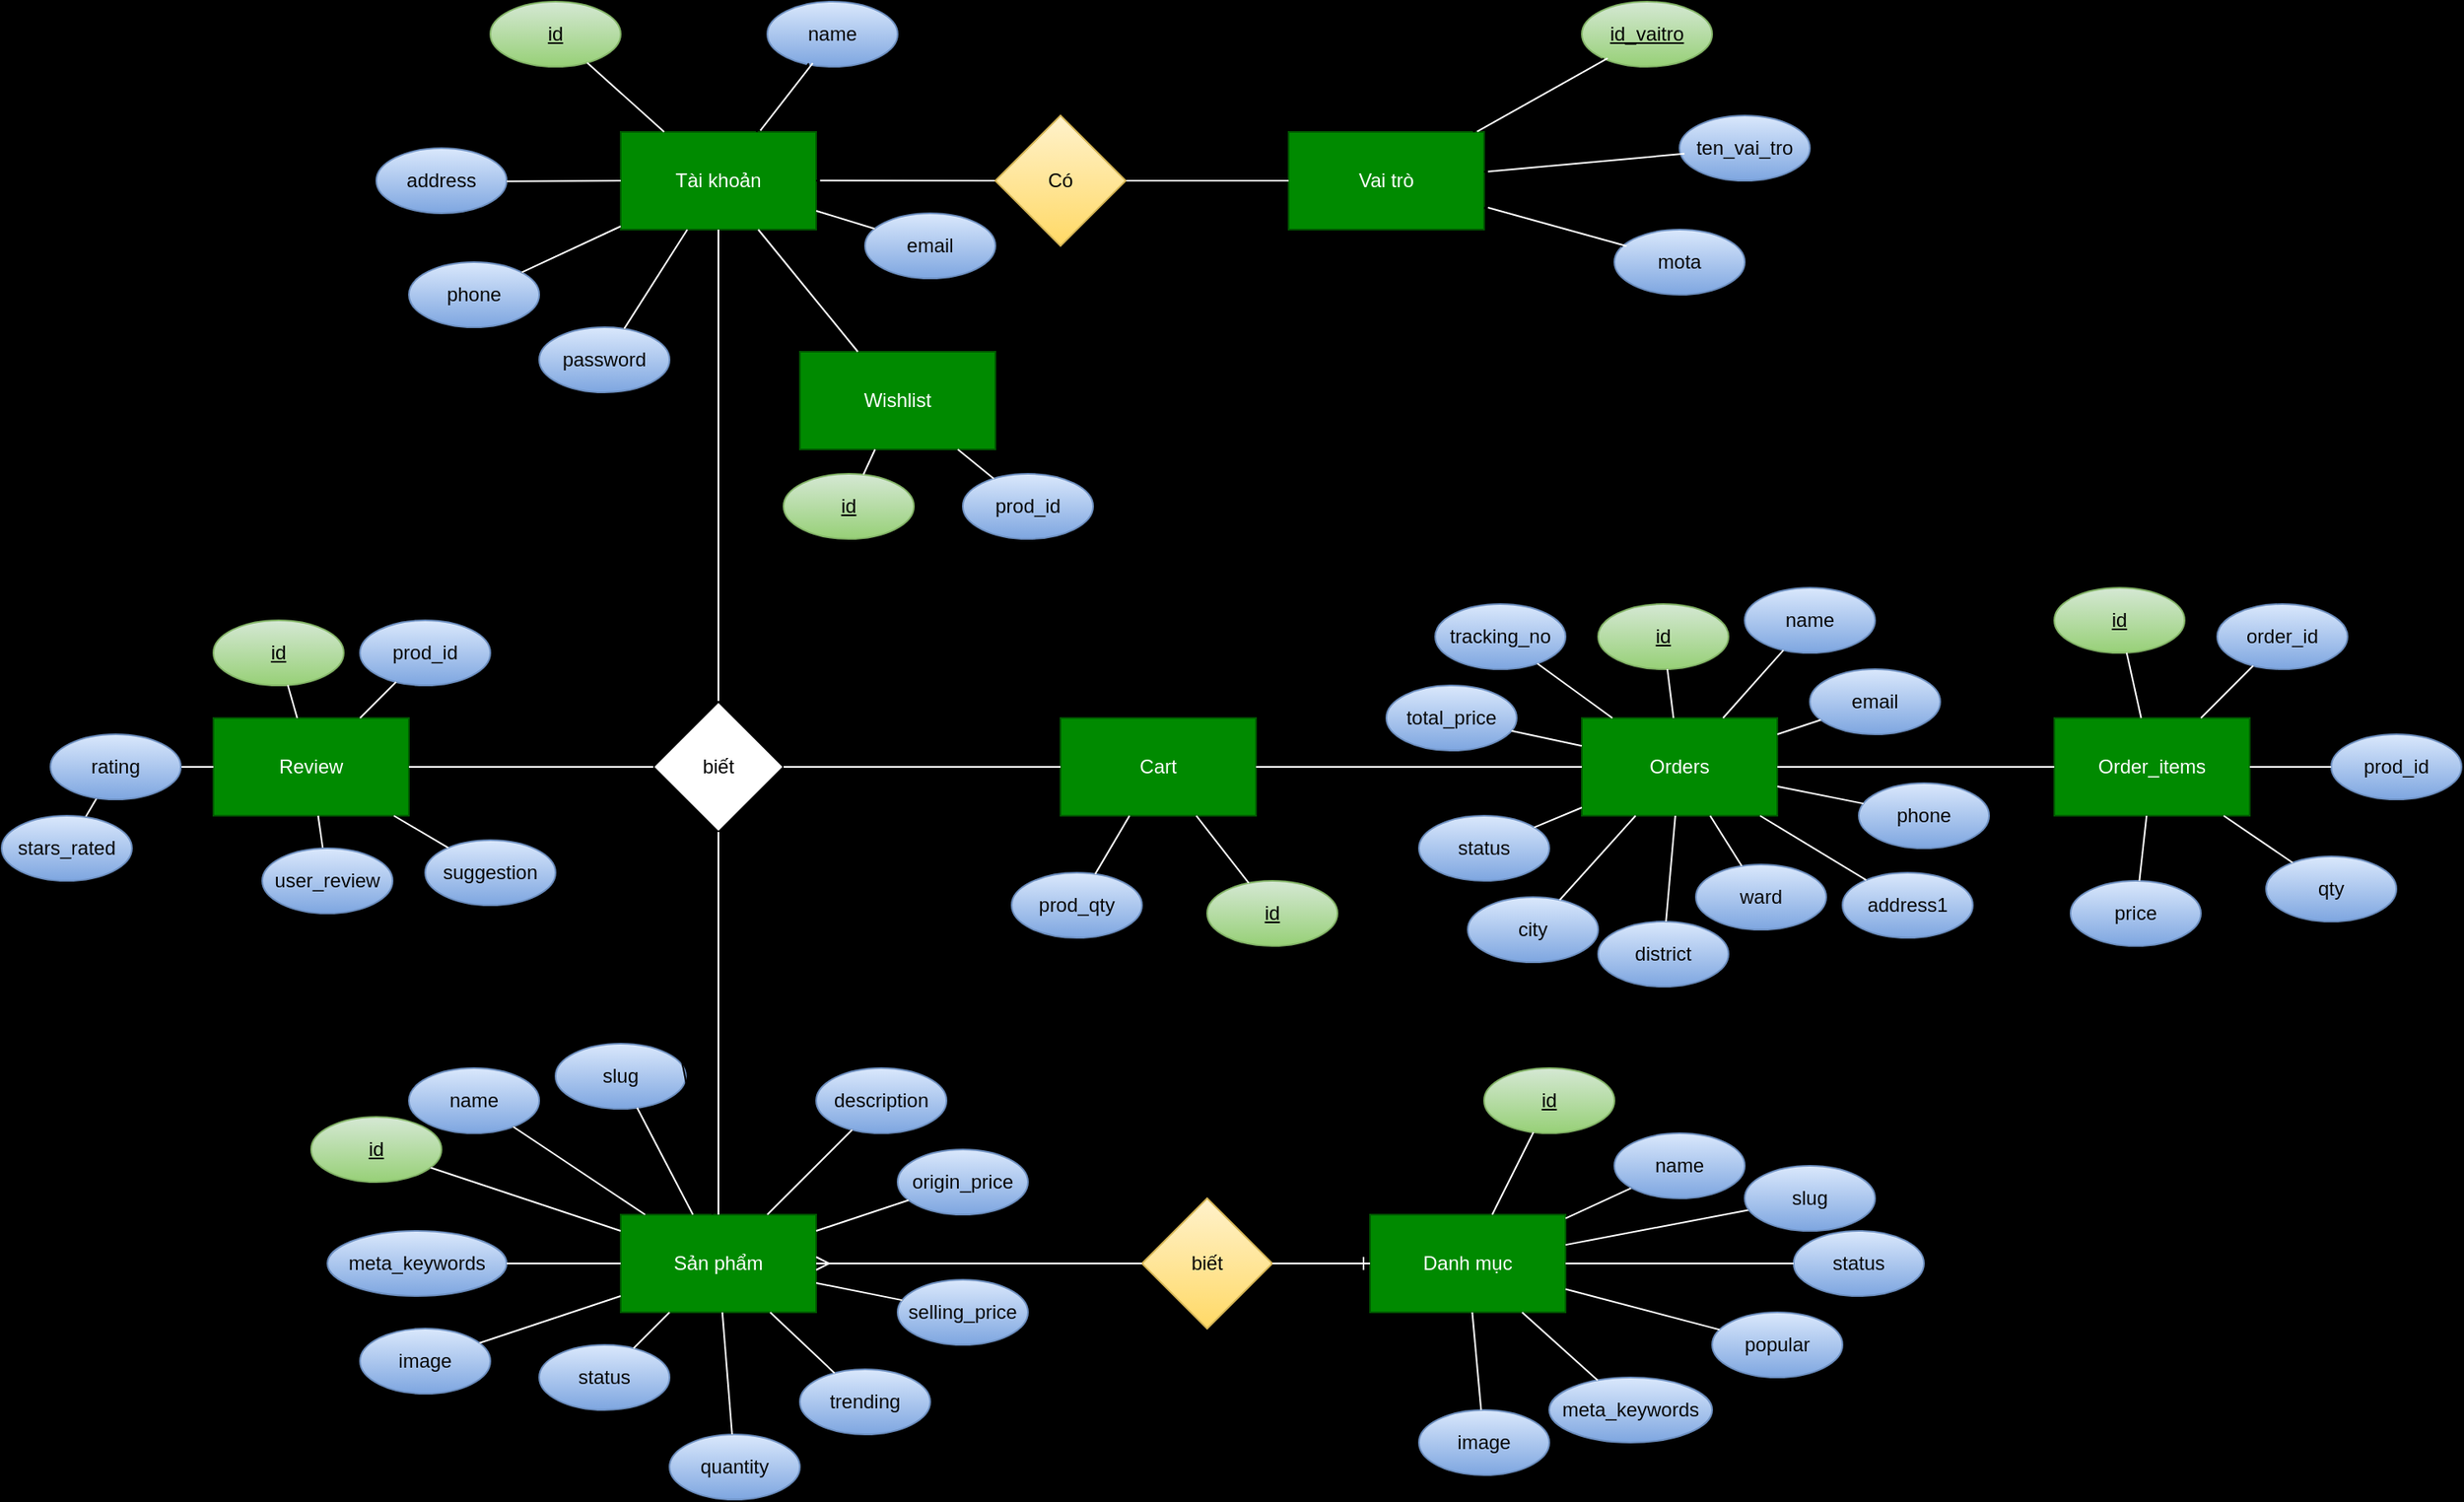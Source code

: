 <mxfile version="22.1.16" type="device">
  <diagram name="Trang-1" id="S46J0F_Z7c0IkTqscYUT">
    <mxGraphModel dx="1566" dy="612" grid="1" gridSize="10" guides="1" tooltips="1" connect="1" arrows="0" fold="1" page="0" pageScale="1" pageWidth="3300" pageHeight="4681" background="#000000" math="0" shadow="0">
      <root>
        <mxCell id="0" />
        <mxCell id="1" parent="0" />
        <mxCell id="2" value="Tài khoản" style="rounded=0;whiteSpace=wrap;html=1;fillColor=#008a00;fontColor=#ffffff;strokeColor=#005700;" parent="1" vertex="1">
          <mxGeometry x="360" y="130" width="120" height="60" as="geometry" />
        </mxCell>
        <mxCell id="10" value="name" style="ellipse;whiteSpace=wrap;html=1;fillColor=#dae8fc;gradientColor=#7ea6e0;strokeColor=#6c8ebf;fontColor=#080808;fontStyle=0" parent="1" vertex="1">
          <mxGeometry x="450" y="50" width="80" height="40" as="geometry" />
        </mxCell>
        <mxCell id="11" value="email" style="ellipse;whiteSpace=wrap;html=1;fillColor=#dae8fc;gradientColor=#7ea6e0;strokeColor=#6c8ebf;fontColor=#080808;" parent="1" vertex="1">
          <mxGeometry x="510" y="180" width="80" height="40" as="geometry" />
        </mxCell>
        <mxCell id="12" value="password" style="ellipse;whiteSpace=wrap;html=1;fillColor=#dae8fc;gradientColor=#7ea6e0;strokeColor=#6c8ebf;fontColor=#080808;" parent="1" vertex="1">
          <mxGeometry x="310" y="250" width="80" height="40" as="geometry" />
        </mxCell>
        <mxCell id="13" value="phone" style="ellipse;whiteSpace=wrap;html=1;fillColor=#dae8fc;gradientColor=#7ea6e0;strokeColor=#6c8ebf;fontColor=#080808;" parent="1" vertex="1">
          <mxGeometry x="230" y="210" width="80" height="40" as="geometry" />
        </mxCell>
        <mxCell id="14" value="address" style="ellipse;whiteSpace=wrap;html=1;fillColor=#dae8fc;gradientColor=#7ea6e0;strokeColor=#6c8ebf;fontColor=#080808;" parent="1" vertex="1">
          <mxGeometry x="210" y="140" width="80" height="40" as="geometry" />
        </mxCell>
        <mxCell id="15" value="id" style="ellipse;whiteSpace=wrap;html=1;fillColor=#d5e8d4;strokeColor=#82b366;gradientColor=#97d077;fontStyle=4;fontColor=#000000;" parent="1" vertex="1">
          <mxGeometry x="280" y="50" width="80" height="40" as="geometry" />
        </mxCell>
        <mxCell id="19" value="" style="endArrow=none;html=1;fontColor=#080808;" parent="1" source="2" target="10" edge="1">
          <mxGeometry width="50" height="50" relative="1" as="geometry">
            <mxPoint x="430" y="120" as="sourcePoint" />
            <mxPoint x="480" y="70" as="targetPoint" />
          </mxGeometry>
        </mxCell>
        <mxCell id="20" value="" style="endArrow=none;html=1;fontColor=#080808;strokeColor=#FFFFFF;" parent="1" source="2" target="15" edge="1">
          <mxGeometry width="50" height="50" relative="1" as="geometry">
            <mxPoint x="439.375" y="140" as="sourcePoint" />
            <mxPoint x="473.825" y="29.76" as="targetPoint" />
          </mxGeometry>
        </mxCell>
        <mxCell id="21" value="" style="endArrow=none;html=1;fontColor=#080808;" parent="1" source="14" target="2" edge="1">
          <mxGeometry width="50" height="50" relative="1" as="geometry">
            <mxPoint x="449.375" y="150" as="sourcePoint" />
            <mxPoint x="483.825" y="39.76" as="targetPoint" />
          </mxGeometry>
        </mxCell>
        <mxCell id="22" value="" style="endArrow=none;html=1;fontColor=#080808;" parent="1" source="13" target="2" edge="1">
          <mxGeometry width="50" height="50" relative="1" as="geometry">
            <mxPoint x="459.375" y="160" as="sourcePoint" />
            <mxPoint x="493.825" y="49.76" as="targetPoint" />
          </mxGeometry>
        </mxCell>
        <mxCell id="23" value="" style="endArrow=none;html=1;fontColor=#080808;" parent="1" source="2" target="12" edge="1">
          <mxGeometry width="50" height="50" relative="1" as="geometry">
            <mxPoint x="469.375" y="170" as="sourcePoint" />
            <mxPoint x="503.825" y="59.76" as="targetPoint" />
          </mxGeometry>
        </mxCell>
        <mxCell id="24" value="" style="endArrow=none;html=1;fontColor=#080808;" parent="1" source="2" target="11" edge="1">
          <mxGeometry width="50" height="50" relative="1" as="geometry">
            <mxPoint x="479.375" y="180" as="sourcePoint" />
            <mxPoint x="513.825" y="69.76" as="targetPoint" />
          </mxGeometry>
        </mxCell>
        <mxCell id="25" value="Vai trò" style="rounded=0;whiteSpace=wrap;html=1;fillColor=#008a00;strokeColor=#005700;fontColor=#ffffff;" parent="1" vertex="1">
          <mxGeometry x="770" y="130" width="120" height="60" as="geometry" />
        </mxCell>
        <mxCell id="26" value="ten_vai_tro" style="ellipse;whiteSpace=wrap;html=1;fillColor=#dae8fc;gradientColor=#7ea6e0;strokeColor=#6c8ebf;fontColor=#080808;fontStyle=0" parent="1" vertex="1">
          <mxGeometry x="1010" y="120" width="80" height="40" as="geometry" />
        </mxCell>
        <mxCell id="27" value="mota" style="ellipse;whiteSpace=wrap;html=1;fillColor=#dae8fc;gradientColor=#7ea6e0;strokeColor=#6c8ebf;fontColor=#080808;" parent="1" vertex="1">
          <mxGeometry x="970" y="190" width="80" height="40" as="geometry" />
        </mxCell>
        <mxCell id="31" value="id_vaitro" style="ellipse;whiteSpace=wrap;html=1;fillColor=#d5e8d4;strokeColor=#82b366;gradientColor=#97d077;fontStyle=4;fontColor=#000000;" parent="1" vertex="1">
          <mxGeometry x="950" y="50" width="80" height="40" as="geometry" />
        </mxCell>
        <mxCell id="32" value="" style="endArrow=none;html=1;fontColor=#080808;" parent="1" source="25" target="26" edge="1">
          <mxGeometry width="50" height="50" relative="1" as="geometry">
            <mxPoint x="930" y="120" as="sourcePoint" />
            <mxPoint x="980" y="70" as="targetPoint" />
          </mxGeometry>
        </mxCell>
        <mxCell id="33" value="" style="endArrow=none;html=1;fontColor=#080808;" parent="1" source="25" target="31" edge="1">
          <mxGeometry width="50" height="50" relative="1" as="geometry">
            <mxPoint x="939.375" y="140" as="sourcePoint" />
            <mxPoint x="973.825" y="29.76" as="targetPoint" />
          </mxGeometry>
        </mxCell>
        <mxCell id="37" value="" style="endArrow=none;html=1;fontColor=#080808;" parent="1" source="25" target="27" edge="1">
          <mxGeometry width="50" height="50" relative="1" as="geometry">
            <mxPoint x="979.375" y="180" as="sourcePoint" />
            <mxPoint x="1013.825" y="69.76" as="targetPoint" />
          </mxGeometry>
        </mxCell>
        <mxCell id="44" value="" style="endArrow=none;html=1;fontColor=#080808;" parent="1" source="2" target="39" edge="1">
          <mxGeometry width="50" height="50" relative="1" as="geometry">
            <mxPoint x="482.5" y="200" as="sourcePoint" />
            <mxPoint x="543.66" y="234.948" as="targetPoint" />
          </mxGeometry>
        </mxCell>
        <mxCell id="46" value="Sản phẩm" style="rounded=0;whiteSpace=wrap;html=1;fillColor=#008a00;fontColor=#ffffff;strokeColor=#005700;" parent="1" vertex="1">
          <mxGeometry x="360" y="795" width="120" height="60" as="geometry" />
        </mxCell>
        <mxCell id="49" value="id" style="ellipse;whiteSpace=wrap;html=1;fillColor=#d5e8d4;strokeColor=#82b366;gradientColor=#97d077;fontStyle=4;fontColor=#000000;" parent="1" vertex="1">
          <mxGeometry x="170" y="735" width="80" height="40" as="geometry" />
        </mxCell>
        <mxCell id="51" value="name" style="ellipse;whiteSpace=wrap;html=1;fillColor=#dae8fc;gradientColor=#7ea6e0;strokeColor=#6c8ebf;fontColor=#080808;" parent="1" vertex="1">
          <mxGeometry x="230" y="705" width="80" height="40" as="geometry" />
        </mxCell>
        <mxCell id="52" value="slug" style="ellipse;whiteSpace=wrap;html=1;fillColor=#dae8fc;gradientColor=#7ea6e0;strokeColor=#6c8ebf;fontColor=#080808;" parent="1" vertex="1">
          <mxGeometry x="320" y="690" width="80" height="40" as="geometry" />
        </mxCell>
        <mxCell id="53" value="quantity" style="ellipse;whiteSpace=wrap;html=1;fillColor=#dae8fc;gradientColor=#7ea6e0;strokeColor=#6c8ebf;fontColor=#080808;" parent="1" vertex="1">
          <mxGeometry x="390" y="930" width="80" height="40" as="geometry" />
        </mxCell>
        <mxCell id="54" value="meta_keywords" style="ellipse;whiteSpace=wrap;html=1;fillColor=#dae8fc;gradientColor=#7ea6e0;strokeColor=#6c8ebf;fontColor=#080808;" parent="1" vertex="1">
          <mxGeometry x="180" y="805" width="110" height="40" as="geometry" />
        </mxCell>
        <mxCell id="To2YUFJmGDngzq2l4GXV-235" style="edgeStyle=orthogonalEdgeStyle;rounded=0;orthogonalLoop=1;jettySize=auto;html=1;exitX=1;exitY=1;exitDx=0;exitDy=0;" edge="1" parent="1" source="55">
          <mxGeometry relative="1" as="geometry">
            <mxPoint x="550" y="715" as="targetPoint" />
          </mxGeometry>
        </mxCell>
        <mxCell id="55" value="description" style="ellipse;whiteSpace=wrap;html=1;fillColor=#dae8fc;gradientColor=#7ea6e0;strokeColor=#6c8ebf;fontColor=#080808;" parent="1" vertex="1">
          <mxGeometry x="480" y="705" width="80" height="40" as="geometry" />
        </mxCell>
        <mxCell id="56" value="origin_price" style="ellipse;whiteSpace=wrap;html=1;fillColor=#dae8fc;gradientColor=#7ea6e0;strokeColor=#6c8ebf;fontColor=#080808;" parent="1" vertex="1">
          <mxGeometry x="530" y="755" width="80" height="40" as="geometry" />
        </mxCell>
        <mxCell id="57" value="selling_price" style="ellipse;whiteSpace=wrap;html=1;fillColor=#dae8fc;gradientColor=#7ea6e0;strokeColor=#6c8ebf;fontColor=#080808;" parent="1" vertex="1">
          <mxGeometry x="530" y="835" width="80" height="40" as="geometry" />
        </mxCell>
        <mxCell id="63" value="status" style="ellipse;whiteSpace=wrap;html=1;fillColor=#dae8fc;gradientColor=#7ea6e0;strokeColor=#6c8ebf;fontColor=#080808;" parent="1" vertex="1">
          <mxGeometry x="310" y="875" width="80" height="40" as="geometry" />
        </mxCell>
        <mxCell id="64" value="trending" style="ellipse;whiteSpace=wrap;html=1;fillColor=#dae8fc;gradientColor=#7ea6e0;strokeColor=#6c8ebf;fontColor=#080808;" parent="1" vertex="1">
          <mxGeometry x="470" y="890" width="80" height="40" as="geometry" />
        </mxCell>
        <mxCell id="68" value="image" style="ellipse;whiteSpace=wrap;html=1;fillColor=#dae8fc;gradientColor=#7ea6e0;strokeColor=#6c8ebf;fontColor=#080808;" parent="1" vertex="1">
          <mxGeometry x="200" y="865" width="80" height="40" as="geometry" />
        </mxCell>
        <mxCell id="69" value="" style="endArrow=none;html=1;" parent="1" source="46" target="49" edge="1">
          <mxGeometry width="50" height="50" relative="1" as="geometry">
            <mxPoint x="400" y="855" as="sourcePoint" />
            <mxPoint x="450" y="805" as="targetPoint" />
          </mxGeometry>
        </mxCell>
        <mxCell id="70" value="" style="endArrow=none;html=1;strokeColor=#FFFFFF;" parent="1" source="46" target="52" edge="1">
          <mxGeometry width="50" height="50" relative="1" as="geometry">
            <mxPoint x="410" y="865" as="sourcePoint" />
            <mxPoint x="460" y="815" as="targetPoint" />
          </mxGeometry>
        </mxCell>
        <mxCell id="71" value="" style="endArrow=none;html=1;" parent="1" source="46" target="51" edge="1">
          <mxGeometry width="50" height="50" relative="1" as="geometry">
            <mxPoint x="420" y="875" as="sourcePoint" />
            <mxPoint x="470" y="825" as="targetPoint" />
          </mxGeometry>
        </mxCell>
        <mxCell id="72" value="" style="endArrow=none;html=1;" parent="1" source="46" target="55" edge="1">
          <mxGeometry width="50" height="50" relative="1" as="geometry">
            <mxPoint x="430" y="885" as="sourcePoint" />
            <mxPoint x="480" y="835" as="targetPoint" />
          </mxGeometry>
        </mxCell>
        <mxCell id="74" value="" style="endArrow=none;html=1;" parent="1" source="46" target="57" edge="1">
          <mxGeometry width="50" height="50" relative="1" as="geometry">
            <mxPoint x="450" y="905" as="sourcePoint" />
            <mxPoint x="500" y="855" as="targetPoint" />
          </mxGeometry>
        </mxCell>
        <mxCell id="78" value="" style="endArrow=none;html=1;strokeColor=#FFFFFF;" parent="1" source="68" target="46" edge="1">
          <mxGeometry width="50" height="50" relative="1" as="geometry">
            <mxPoint x="490" y="945" as="sourcePoint" />
            <mxPoint x="540" y="895" as="targetPoint" />
          </mxGeometry>
        </mxCell>
        <mxCell id="79" value="" style="endArrow=none;html=1;" parent="1" source="54" target="46" edge="1">
          <mxGeometry width="50" height="50" relative="1" as="geometry">
            <mxPoint x="210" y="855" as="sourcePoint" />
            <mxPoint x="550" y="905" as="targetPoint" />
          </mxGeometry>
        </mxCell>
        <mxCell id="85" value="Danh mục" style="rounded=0;whiteSpace=wrap;html=1;fillColor=#008a00;fontColor=#ffffff;strokeColor=#005700;" parent="1" vertex="1">
          <mxGeometry x="820" y="795" width="120" height="60" as="geometry" />
        </mxCell>
        <mxCell id="87" value="id" style="ellipse;whiteSpace=wrap;html=1;fillColor=#d5e8d4;strokeColor=#82b366;gradientColor=#97d077;fontStyle=4;fontColor=#000000;" parent="1" vertex="1">
          <mxGeometry x="890" y="705" width="80" height="40" as="geometry" />
        </mxCell>
        <mxCell id="88" value="" style="endArrow=none;html=1;fontColor=#080808;strokeColor=#FFFFFF;" parent="1" source="85" target="92" edge="1">
          <mxGeometry width="50" height="50" relative="1" as="geometry">
            <mxPoint x="980" y="785" as="sourcePoint" />
            <mxPoint x="1060.645" y="808.578" as="targetPoint" />
          </mxGeometry>
        </mxCell>
        <mxCell id="89" value="" style="endArrow=none;html=1;fontColor=#080808;strokeColor=#FFFFFF;" parent="1" source="85" target="87" edge="1">
          <mxGeometry width="50" height="50" relative="1" as="geometry">
            <mxPoint x="989.375" y="805" as="sourcePoint" />
            <mxPoint x="1023.825" y="694.76" as="targetPoint" />
          </mxGeometry>
        </mxCell>
        <mxCell id="90" value="" style="endArrow=none;html=1;fontColor=#080808;strokeColor=#FFFFFF;" parent="1" source="85" target="91" edge="1">
          <mxGeometry width="50" height="50" relative="1" as="geometry">
            <mxPoint x="1029.375" y="845" as="sourcePoint" />
            <mxPoint x="1025.034" y="865.287" as="targetPoint" />
          </mxGeometry>
        </mxCell>
        <mxCell id="91" value="slug" style="ellipse;whiteSpace=wrap;html=1;fillColor=#dae8fc;gradientColor=#7ea6e0;strokeColor=#6c8ebf;fontColor=#080808;" parent="1" vertex="1">
          <mxGeometry x="1050" y="765" width="80" height="40" as="geometry" />
        </mxCell>
        <mxCell id="92" value="name" style="ellipse;whiteSpace=wrap;html=1;fillColor=#dae8fc;gradientColor=#7ea6e0;strokeColor=#6c8ebf;fontColor=#080808;" parent="1" vertex="1">
          <mxGeometry x="970" y="745" width="80" height="40" as="geometry" />
        </mxCell>
        <mxCell id="93" value="status" style="ellipse;whiteSpace=wrap;html=1;fillColor=#dae8fc;gradientColor=#7ea6e0;strokeColor=#6c8ebf;fontColor=#080808;" parent="1" vertex="1">
          <mxGeometry x="1080" y="805" width="80" height="40" as="geometry" />
        </mxCell>
        <mxCell id="94" value="popular" style="ellipse;whiteSpace=wrap;html=1;fillColor=#dae8fc;gradientColor=#7ea6e0;strokeColor=#6c8ebf;fontColor=#080808;" parent="1" vertex="1">
          <mxGeometry x="1030" y="855" width="80" height="40" as="geometry" />
        </mxCell>
        <mxCell id="95" value="image" style="ellipse;whiteSpace=wrap;html=1;fillColor=#dae8fc;gradientColor=#7ea6e0;strokeColor=#6c8ebf;fontColor=#080808;" parent="1" vertex="1">
          <mxGeometry x="850" y="915" width="80" height="40" as="geometry" />
        </mxCell>
        <mxCell id="96" value="meta_keywords" style="ellipse;whiteSpace=wrap;html=1;fillColor=#dae8fc;gradientColor=#7ea6e0;strokeColor=#6c8ebf;fontColor=#080808;" parent="1" vertex="1">
          <mxGeometry x="930" y="895" width="100" height="40" as="geometry" />
        </mxCell>
        <mxCell id="101" value="" style="endArrow=none;html=1;fontColor=#080808;strokeColor=#FFFFFF;" parent="1" source="85" target="93" edge="1">
          <mxGeometry width="50" height="50" relative="1" as="geometry">
            <mxPoint x="920" y="755" as="sourcePoint" />
            <mxPoint x="936.02" y="664.901" as="targetPoint" />
          </mxGeometry>
        </mxCell>
        <mxCell id="102" value="" style="endArrow=none;html=1;fontColor=#080808;strokeColor=#FFFFFF;" parent="1" source="85" target="94" edge="1">
          <mxGeometry width="50" height="50" relative="1" as="geometry">
            <mxPoint x="916" y="825" as="sourcePoint" />
            <mxPoint x="946.02" y="674.901" as="targetPoint" />
          </mxGeometry>
        </mxCell>
        <mxCell id="103" value="" style="endArrow=none;html=1;fontColor=#080808;strokeColor=#FFFFFF;" parent="1" source="85" target="95" edge="1">
          <mxGeometry width="50" height="50" relative="1" as="geometry">
            <mxPoint x="970" y="745" as="sourcePoint" />
            <mxPoint x="956.02" y="684.901" as="targetPoint" />
          </mxGeometry>
        </mxCell>
        <mxCell id="104" value="" style="endArrow=none;html=1;fontColor=#080808;strokeColor=#FFFFFF;" parent="1" source="85" target="96" edge="1">
          <mxGeometry width="50" height="50" relative="1" as="geometry">
            <mxPoint x="936" y="845" as="sourcePoint" />
            <mxPoint x="966.02" y="694.901" as="targetPoint" />
          </mxGeometry>
        </mxCell>
        <mxCell id="106" value="&lt;font color=&quot;#050505&quot;&gt;biết&lt;/font&gt;" style="rhombus;whiteSpace=wrap;html=1;fillColor=#fff2cc;gradientColor=#ffd966;strokeColor=#d6b656;" parent="1" vertex="1">
          <mxGeometry x="680" y="785" width="80" height="80" as="geometry" />
        </mxCell>
        <mxCell id="107" value="" style="endArrow=ERone;html=1;entryX=0;entryY=0.5;entryDx=0;entryDy=0;endFill=0;strokeColor=#FFFFFF;" parent="1" source="106" target="85" edge="1">
          <mxGeometry width="50" height="50" relative="1" as="geometry">
            <mxPoint x="600" y="1115" as="sourcePoint" />
            <mxPoint x="650" y="1065" as="targetPoint" />
          </mxGeometry>
        </mxCell>
        <mxCell id="108" value="" style="endArrow=none;html=1;entryX=0;entryY=0.5;entryDx=0;entryDy=0;startArrow=ERmany;startFill=0;" parent="1" source="46" target="106" edge="1">
          <mxGeometry width="50" height="50" relative="1" as="geometry">
            <mxPoint x="850" y="835.0" as="sourcePoint" />
            <mxPoint x="1020" y="835.0" as="targetPoint" />
          </mxGeometry>
        </mxCell>
        <mxCell id="109" value="" style="endArrow=none;html=1;fontColor=#080808;" parent="1" edge="1">
          <mxGeometry width="50" height="50" relative="1" as="geometry">
            <mxPoint x="443.333" y="129.31" as="sourcePoint" />
            <mxPoint x="475.502" y="87.95" as="targetPoint" />
          </mxGeometry>
        </mxCell>
        <mxCell id="114" value="" style="endArrow=none;html=1;fontColor=#080808;strokeColor=#FFFFFF;" parent="1" edge="1">
          <mxGeometry width="50" height="50" relative="1" as="geometry">
            <mxPoint x="445.713" y="129.14" as="sourcePoint" />
            <mxPoint x="477.882" y="87.78" as="targetPoint" />
          </mxGeometry>
        </mxCell>
        <mxCell id="115" value="" style="endArrow=none;html=1;fontColor=#080808;strokeColor=#FFFFFF;" parent="1" edge="1" target="11" source="2">
          <mxGeometry width="50" height="50" relative="1" as="geometry">
            <mxPoint x="474.88" y="189.14" as="sourcePoint" />
            <mxPoint x="536.04" y="224.088" as="targetPoint" />
          </mxGeometry>
        </mxCell>
        <mxCell id="116" value="" style="endArrow=none;html=1;fontColor=#080808;strokeColor=#FFFFFF;" parent="1" edge="1" target="12" source="2">
          <mxGeometry width="50" height="50" relative="1" as="geometry">
            <mxPoint x="433.918" y="189.14" as="sourcePoint" />
            <mxPoint x="464.826" y="269.5" as="targetPoint" />
          </mxGeometry>
        </mxCell>
        <mxCell id="117" value="" style="endArrow=none;html=1;fontColor=#080808;strokeColor=#FFFFFF;" parent="1" edge="1" target="2" source="13">
          <mxGeometry width="50" height="50" relative="1" as="geometry">
            <mxPoint x="362.762" y="269.825" as="sourcePoint" />
            <mxPoint x="406.226" y="189.14" as="targetPoint" />
          </mxGeometry>
        </mxCell>
        <mxCell id="118" value="" style="endArrow=none;html=1;fontColor=#080808;strokeColor=#FFFFFF;" parent="1" edge="1" target="2" source="14">
          <mxGeometry width="50" height="50" relative="1" as="geometry">
            <mxPoint x="308.72" y="224.088" as="sourcePoint" />
            <mxPoint x="369.88" y="189.14" as="targetPoint" />
          </mxGeometry>
        </mxCell>
        <mxCell id="119" value="" style="endArrow=none;html=1;fontColor=#080808;strokeColor=#FFFFFF;" parent="1" edge="1" source="39">
          <mxGeometry width="50" height="50" relative="1" as="geometry">
            <mxPoint x="482.38" y="159.83" as="sourcePoint" />
            <mxPoint x="652.38" y="159.83" as="targetPoint" />
          </mxGeometry>
        </mxCell>
        <mxCell id="120" value="" style="endArrow=none;html=1;fontColor=#080808;strokeColor=#FFFFFF;" parent="1" edge="1" target="25" source="39">
          <mxGeometry width="50" height="50" relative="1" as="geometry">
            <mxPoint x="732.38" y="159.83" as="sourcePoint" />
            <mxPoint x="852.38" y="159.83" as="targetPoint" />
          </mxGeometry>
        </mxCell>
        <mxCell id="121" value="" style="endArrow=none;html=1;fontColor=#080808;strokeColor=#FFFFFF;" parent="1" edge="1">
          <mxGeometry width="50" height="50" relative="1" as="geometry">
            <mxPoint x="885.713" y="129.83" as="sourcePoint" />
            <mxPoint x="965.805" y="84.778" as="targetPoint" />
          </mxGeometry>
        </mxCell>
        <mxCell id="122" value="" style="endArrow=none;html=1;fontColor=#080808;strokeColor=#FFFFFF;" parent="1" edge="1">
          <mxGeometry width="50" height="50" relative="1" as="geometry">
            <mxPoint x="892.38" y="154.375" as="sourcePoint" />
            <mxPoint x="1013.025" y="143.408" as="targetPoint" />
          </mxGeometry>
        </mxCell>
        <mxCell id="123" value="" style="endArrow=none;html=1;fontColor=#080808;strokeColor=#FFFFFF;" parent="1" edge="1">
          <mxGeometry width="50" height="50" relative="1" as="geometry">
            <mxPoint x="892.38" y="176.497" as="sourcePoint" />
            <mxPoint x="977.414" y="200.117" as="targetPoint" />
          </mxGeometry>
        </mxCell>
        <mxCell id="124" value="" style="endArrow=none;html=1;strokeColor=#FFFFFF;" parent="1" edge="1" target="49" source="46">
          <mxGeometry width="50" height="50" relative="1" as="geometry">
            <mxPoint x="365.107" y="794.83" as="sourcePoint" />
            <mxPoint x="239.999" y="729.297" as="targetPoint" />
          </mxGeometry>
        </mxCell>
        <mxCell id="125" value="" style="endArrow=none;html=1;strokeColor=#FFFFFF;" parent="1" edge="1" target="51" source="46">
          <mxGeometry width="50" height="50" relative="1" as="geometry">
            <mxPoint x="392.38" y="794.83" as="sourcePoint" />
            <mxPoint x="310.269" y="712.719" as="targetPoint" />
          </mxGeometry>
        </mxCell>
        <mxCell id="126" value="" style="endArrow=none;html=1;strokeColor=#000000;" parent="1" edge="1">
          <mxGeometry width="50" height="50" relative="1" as="geometry">
            <mxPoint x="416.38" y="794.83" as="sourcePoint" />
            <mxPoint x="396.36" y="694.731" as="targetPoint" />
          </mxGeometry>
        </mxCell>
        <mxCell id="127" value="" style="endArrow=none;html=1;strokeColor=#FFFFFF;" parent="1" edge="1" target="55" source="46">
          <mxGeometry width="50" height="50" relative="1" as="geometry">
            <mxPoint x="439.523" y="794.83" as="sourcePoint" />
            <mxPoint x="491.391" y="704.06" as="targetPoint" />
          </mxGeometry>
        </mxCell>
        <mxCell id="128" value="" style="endArrow=none;html=1;strokeColor=#FFFFFF;" parent="1" edge="1" target="56" source="46">
          <mxGeometry width="50" height="50" relative="1" as="geometry">
            <mxPoint x="466.226" y="794.83" as="sourcePoint" />
            <mxPoint x="588.779" y="710.978" as="targetPoint" />
          </mxGeometry>
        </mxCell>
        <mxCell id="129" value="" style="endArrow=none;html=1;startArrow=ERmany;startFill=0;strokeColor=#FFFFFF;" parent="1" edge="1" target="106" source="46">
          <mxGeometry width="50" height="50" relative="1" as="geometry">
            <mxPoint x="542.38" y="824.83" as="sourcePoint" />
            <mxPoint x="752.38" y="824.83" as="targetPoint" />
          </mxGeometry>
        </mxCell>
        <mxCell id="130" value="" style="endArrow=none;html=1;strokeColor=#FFFFFF;" parent="1" edge="1" target="57" source="46">
          <mxGeometry width="50" height="50" relative="1" as="geometry">
            <mxPoint x="482.38" y="850.544" as="sourcePoint" />
            <mxPoint x="602.01" y="901.814" as="targetPoint" />
          </mxGeometry>
        </mxCell>
        <mxCell id="131" value="" style="endArrow=none;html=1;strokeColor=#FFFFFF;" parent="1" edge="1" target="64" source="46">
          <mxGeometry width="50" height="50" relative="1" as="geometry">
            <mxPoint x="454.523" y="854.83" as="sourcePoint" />
            <mxPoint x="553.491" y="947.2" as="targetPoint" />
          </mxGeometry>
        </mxCell>
        <mxCell id="132" value="" style="endArrow=none;html=1;strokeColor=#FFFFFF;" parent="1" edge="1" target="53" source="46">
          <mxGeometry width="50" height="50" relative="1" as="geometry">
            <mxPoint x="435.237" y="854.83" as="sourcePoint" />
            <mxPoint x="473.999" y="945.274" as="targetPoint" />
          </mxGeometry>
        </mxCell>
        <mxCell id="133" value="" style="endArrow=none;html=1;strokeColor=#FFFFFF;" parent="1" edge="1" target="46" source="63">
          <mxGeometry width="50" height="50" relative="1" as="geometry">
            <mxPoint x="387.545" y="954.997" as="sourcePoint" />
            <mxPoint x="414.38" y="854.83" as="targetPoint" />
          </mxGeometry>
        </mxCell>
        <mxCell id="134" value="" style="endArrow=none;html=1;strokeColor=#FFFFFF;" parent="1" edge="1" target="46" source="54">
          <mxGeometry width="50" height="50" relative="1" as="geometry">
            <mxPoint x="245.881" y="890.547" as="sourcePoint" />
            <mxPoint x="362.38" y="847.156" as="targetPoint" />
          </mxGeometry>
        </mxCell>
        <mxCell id="135" value="Cart" style="rounded=0;whiteSpace=wrap;html=1;fillColor=#008a00;fontColor=#ffffff;strokeColor=#005700;" parent="1" vertex="1">
          <mxGeometry x="630" y="490" width="120" height="60" as="geometry" />
        </mxCell>
        <mxCell id="138" value="id" style="ellipse;whiteSpace=wrap;html=1;fillColor=#d5e8d4;strokeColor=#82b366;gradientColor=#97d077;fontStyle=4;fontColor=#000000;" parent="1" vertex="1">
          <mxGeometry x="720" y="590" width="80" height="40" as="geometry" />
        </mxCell>
        <mxCell id="141" value="prod_qty" style="ellipse;whiteSpace=wrap;html=1;fillColor=#dae8fc;gradientColor=#7ea6e0;strokeColor=#6c8ebf;fontColor=#080808;fontStyle=0" parent="1" vertex="1">
          <mxGeometry x="600" y="585" width="80" height="40" as="geometry" />
        </mxCell>
        <mxCell id="142" value="" style="endArrow=none;html=1;fontColor=#080808;strokeColor=#FFFFFF;" parent="1" source="135" target="138" edge="1">
          <mxGeometry width="50" height="50" relative="1" as="geometry">
            <mxPoint x="500.003" y="499.83" as="sourcePoint" />
            <mxPoint x="580.095" y="454.778" as="targetPoint" />
          </mxGeometry>
        </mxCell>
        <mxCell id="145" value="" style="endArrow=none;html=1;fontColor=#080808;strokeColor=#FFFFFF;" parent="1" source="135" target="141" edge="1">
          <mxGeometry width="50" height="50" relative="1" as="geometry">
            <mxPoint x="686.962" y="520" as="sourcePoint" />
            <mxPoint x="629.197" y="467.546" as="targetPoint" />
          </mxGeometry>
        </mxCell>
        <mxCell id="146" value="Orders" style="rounded=0;whiteSpace=wrap;html=1;fillColor=#008a00;fontColor=#ffffff;strokeColor=#005700;" parent="1" vertex="1">
          <mxGeometry x="950" y="490" width="120" height="60" as="geometry" />
        </mxCell>
        <mxCell id="147" value="id" style="ellipse;whiteSpace=wrap;html=1;fillColor=#d5e8d4;strokeColor=#82b366;gradientColor=#97d077;fontStyle=4;fontColor=#000000;" parent="1" vertex="1">
          <mxGeometry x="960" y="420" width="80" height="40" as="geometry" />
        </mxCell>
        <mxCell id="149" value="name" style="ellipse;whiteSpace=wrap;html=1;fillColor=#dae8fc;gradientColor=#7ea6e0;strokeColor=#6c8ebf;fontColor=#080808;fontStyle=0" parent="1" vertex="1">
          <mxGeometry x="1050" y="410" width="80" height="40" as="geometry" />
        </mxCell>
        <mxCell id="150" value="email" style="ellipse;whiteSpace=wrap;html=1;fillColor=#dae8fc;gradientColor=#7ea6e0;strokeColor=#6c8ebf;fontColor=#080808;fontStyle=0" parent="1" vertex="1">
          <mxGeometry x="1090" y="460" width="80" height="40" as="geometry" />
        </mxCell>
        <mxCell id="151" value="" style="endArrow=none;html=1;fontColor=#080808;strokeColor=#FFFFFF;" parent="1" source="146" target="147" edge="1">
          <mxGeometry width="50" height="50" relative="1" as="geometry">
            <mxPoint x="820.003" y="499.83" as="sourcePoint" />
            <mxPoint x="900.095" y="454.778" as="targetPoint" />
          </mxGeometry>
        </mxCell>
        <mxCell id="153" value="" style="endArrow=none;html=1;fontColor=#080808;strokeColor=#FFFFFF;" parent="1" source="146" target="149" edge="1">
          <mxGeometry width="50" height="50" relative="1" as="geometry">
            <mxPoint x="996.962" y="510" as="sourcePoint" />
            <mxPoint x="939.197" y="457.546" as="targetPoint" />
          </mxGeometry>
        </mxCell>
        <mxCell id="154" value="" style="endArrow=none;html=1;fontColor=#080808;strokeColor=#FFFFFF;" parent="1" source="146" target="150" edge="1">
          <mxGeometry width="50" height="50" relative="1" as="geometry">
            <mxPoint x="1006.962" y="520" as="sourcePoint" />
            <mxPoint x="949.197" y="467.546" as="targetPoint" />
          </mxGeometry>
        </mxCell>
        <mxCell id="155" value="phone" style="ellipse;whiteSpace=wrap;html=1;fillColor=#dae8fc;gradientColor=#7ea6e0;strokeColor=#6c8ebf;fontColor=#080808;fontStyle=0" parent="1" vertex="1">
          <mxGeometry x="1120" y="530" width="80" height="40" as="geometry" />
        </mxCell>
        <mxCell id="156" value="district" style="ellipse;whiteSpace=wrap;html=1;fillColor=#dae8fc;gradientColor=#7ea6e0;strokeColor=#6c8ebf;fontColor=#080808;fontStyle=0" parent="1" vertex="1">
          <mxGeometry x="960" y="615" width="80" height="40" as="geometry" />
        </mxCell>
        <mxCell id="157" value="address1" style="ellipse;whiteSpace=wrap;html=1;fillColor=#dae8fc;gradientColor=#7ea6e0;strokeColor=#6c8ebf;fontColor=#080808;fontStyle=0" parent="1" vertex="1">
          <mxGeometry x="1110" y="585" width="80" height="40" as="geometry" />
        </mxCell>
        <mxCell id="158" value="ward" style="ellipse;whiteSpace=wrap;html=1;fillColor=#dae8fc;gradientColor=#7ea6e0;strokeColor=#6c8ebf;fontColor=#080808;fontStyle=0" parent="1" vertex="1">
          <mxGeometry x="1020" y="580" width="80" height="40" as="geometry" />
        </mxCell>
        <mxCell id="159" value="total_price" style="ellipse;whiteSpace=wrap;html=1;fillColor=#dae8fc;gradientColor=#7ea6e0;strokeColor=#6c8ebf;fontColor=#080808;fontStyle=0" parent="1" vertex="1">
          <mxGeometry x="830" y="470" width="80" height="40" as="geometry" />
        </mxCell>
        <mxCell id="160" value="status" style="ellipse;whiteSpace=wrap;html=1;fillColor=#dae8fc;gradientColor=#7ea6e0;strokeColor=#6c8ebf;fontColor=#080808;fontStyle=0" parent="1" vertex="1">
          <mxGeometry x="850" y="550" width="80" height="40" as="geometry" />
        </mxCell>
        <mxCell id="161" value="city" style="ellipse;whiteSpace=wrap;html=1;fillColor=#dae8fc;gradientColor=#7ea6e0;strokeColor=#6c8ebf;fontColor=#080808;fontStyle=0" parent="1" vertex="1">
          <mxGeometry x="880" y="600" width="80" height="40" as="geometry" />
        </mxCell>
        <mxCell id="162" value="tracking_no" style="ellipse;whiteSpace=wrap;html=1;fillColor=#dae8fc;gradientColor=#7ea6e0;strokeColor=#6c8ebf;fontColor=#080808;fontStyle=0" parent="1" vertex="1">
          <mxGeometry x="860" y="420" width="80" height="40" as="geometry" />
        </mxCell>
        <mxCell id="163" value="" style="endArrow=none;html=1;fontColor=#080808;strokeColor=#FFFFFF;" parent="1" source="160" target="146" edge="1">
          <mxGeometry width="50" height="50" relative="1" as="geometry">
            <mxPoint x="1000" y="500" as="sourcePoint" />
            <mxPoint x="952.649" y="428.974" as="targetPoint" />
          </mxGeometry>
        </mxCell>
        <mxCell id="164" value="" style="endArrow=none;html=1;fontColor=#080808;strokeColor=#FFFFFF;" parent="1" source="159" target="146" edge="1">
          <mxGeometry width="50" height="50" relative="1" as="geometry">
            <mxPoint x="1010" y="510" as="sourcePoint" />
            <mxPoint x="962.649" y="438.974" as="targetPoint" />
          </mxGeometry>
        </mxCell>
        <mxCell id="165" value="" style="endArrow=none;html=1;fontColor=#080808;strokeColor=#FFFFFF;" parent="1" source="161" target="146" edge="1">
          <mxGeometry width="50" height="50" relative="1" as="geometry">
            <mxPoint x="1020" y="520" as="sourcePoint" />
            <mxPoint x="972.649" y="448.974" as="targetPoint" />
          </mxGeometry>
        </mxCell>
        <mxCell id="166" value="" style="endArrow=none;html=1;fontColor=#080808;strokeColor=#FFFFFF;" parent="1" source="156" target="146" edge="1">
          <mxGeometry width="50" height="50" relative="1" as="geometry">
            <mxPoint x="1030" y="530" as="sourcePoint" />
            <mxPoint x="1000" y="530" as="targetPoint" />
          </mxGeometry>
        </mxCell>
        <mxCell id="167" value="" style="endArrow=none;html=1;fontColor=#080808;strokeColor=#FFFFFF;" parent="1" source="158" target="146" edge="1">
          <mxGeometry width="50" height="50" relative="1" as="geometry">
            <mxPoint x="1040" y="540" as="sourcePoint" />
            <mxPoint x="992.649" y="468.974" as="targetPoint" />
          </mxGeometry>
        </mxCell>
        <mxCell id="168" value="" style="endArrow=none;html=1;fontColor=#080808;strokeColor=#FFFFFF;" parent="1" source="157" target="146" edge="1">
          <mxGeometry width="50" height="50" relative="1" as="geometry">
            <mxPoint x="1050" y="550" as="sourcePoint" />
            <mxPoint x="1002.649" y="478.974" as="targetPoint" />
          </mxGeometry>
        </mxCell>
        <mxCell id="169" value="" style="endArrow=none;html=1;fontColor=#080808;strokeColor=#FFFFFF;" parent="1" source="155" target="146" edge="1">
          <mxGeometry width="50" height="50" relative="1" as="geometry">
            <mxPoint x="1060" y="560" as="sourcePoint" />
            <mxPoint x="1012.649" y="488.974" as="targetPoint" />
          </mxGeometry>
        </mxCell>
        <mxCell id="170" value="" style="endArrow=none;html=1;fontColor=#080808;strokeColor=#FFFFFF;" parent="1" source="146" target="162" edge="1">
          <mxGeometry width="50" height="50" relative="1" as="geometry">
            <mxPoint x="1000" y="500" as="sourcePoint" />
            <mxPoint x="952.649" y="428.974" as="targetPoint" />
          </mxGeometry>
        </mxCell>
        <mxCell id="172" value="Order_items" style="rounded=0;whiteSpace=wrap;html=1;fillColor=#008a00;fontColor=#ffffff;strokeColor=#005700;" parent="1" vertex="1">
          <mxGeometry x="1240" y="490" width="120" height="60" as="geometry" />
        </mxCell>
        <mxCell id="173" value="id" style="ellipse;whiteSpace=wrap;html=1;fillColor=#d5e8d4;strokeColor=#82b366;gradientColor=#97d077;fontStyle=4;fontColor=#000000;" parent="1" vertex="1">
          <mxGeometry x="1240" y="410" width="80" height="40" as="geometry" />
        </mxCell>
        <mxCell id="174" value="order_id" style="ellipse;whiteSpace=wrap;html=1;fillColor=#dae8fc;gradientColor=#7ea6e0;strokeColor=#6c8ebf;fontColor=#080808;fontStyle=0" parent="1" vertex="1">
          <mxGeometry x="1340" y="420" width="80" height="40" as="geometry" />
        </mxCell>
        <mxCell id="175" value="prod_id" style="ellipse;whiteSpace=wrap;html=1;fillColor=#dae8fc;gradientColor=#7ea6e0;strokeColor=#6c8ebf;fontColor=#080808;fontStyle=0" parent="1" vertex="1">
          <mxGeometry x="1410" y="500" width="80" height="40" as="geometry" />
        </mxCell>
        <mxCell id="176" value="qty" style="ellipse;whiteSpace=wrap;html=1;fillColor=#dae8fc;gradientColor=#7ea6e0;strokeColor=#6c8ebf;fontColor=#080808;fontStyle=0" parent="1" vertex="1">
          <mxGeometry x="1370" y="575" width="80" height="40" as="geometry" />
        </mxCell>
        <mxCell id="177" value="" style="endArrow=none;html=1;fontColor=#080808;strokeColor=#FFFFFF;" parent="1" source="172" target="173" edge="1">
          <mxGeometry width="50" height="50" relative="1" as="geometry">
            <mxPoint x="1130.003" y="489.83" as="sourcePoint" />
            <mxPoint x="1210.095" y="444.778" as="targetPoint" />
          </mxGeometry>
        </mxCell>
        <mxCell id="178" value="" style="endArrow=none;html=1;fontColor=#080808;strokeColor=#FFFFFF;" parent="1" source="172" target="174" edge="1">
          <mxGeometry width="50" height="50" relative="1" as="geometry">
            <mxPoint x="1296.962" y="490" as="sourcePoint" />
            <mxPoint x="1239.197" y="437.546" as="targetPoint" />
          </mxGeometry>
        </mxCell>
        <mxCell id="179" value="" style="endArrow=none;html=1;fontColor=#080808;strokeColor=#FFFFFF;" parent="1" source="172" target="175" edge="1">
          <mxGeometry width="50" height="50" relative="1" as="geometry">
            <mxPoint x="1306.962" y="500" as="sourcePoint" />
            <mxPoint x="1249.197" y="447.546" as="targetPoint" />
          </mxGeometry>
        </mxCell>
        <mxCell id="180" value="" style="endArrow=none;html=1;fontColor=#080808;strokeColor=#FFFFFF;" parent="1" source="172" target="176" edge="1">
          <mxGeometry width="50" height="50" relative="1" as="geometry">
            <mxPoint x="1316.962" y="510" as="sourcePoint" />
            <mxPoint x="1259.197" y="457.546" as="targetPoint" />
          </mxGeometry>
        </mxCell>
        <mxCell id="181" value="price" style="ellipse;whiteSpace=wrap;html=1;fillColor=#dae8fc;gradientColor=#7ea6e0;strokeColor=#6c8ebf;fontColor=#080808;fontStyle=0" parent="1" vertex="1">
          <mxGeometry x="1250" y="590" width="80" height="40" as="geometry" />
        </mxCell>
        <mxCell id="182" value="" style="endArrow=none;html=1;fontColor=#080808;strokeColor=#FFFFFF;" parent="1" source="172" target="181" edge="1">
          <mxGeometry width="50" height="50" relative="1" as="geometry">
            <mxPoint x="1370" y="515.903" as="sourcePoint" />
            <mxPoint x="1443.843" y="498.553" as="targetPoint" />
          </mxGeometry>
        </mxCell>
        <mxCell id="190" value="" style="endArrow=none;html=1;fontColor=#080808;strokeColor=#FFFFFF;" parent="1" source="To2YUFJmGDngzq2l4GXV-246" target="191" edge="1">
          <mxGeometry width="50" height="50" relative="1" as="geometry">
            <mxPoint x="-70" y="489.958" as="sourcePoint" />
            <mxPoint x="40" y="480" as="targetPoint" />
          </mxGeometry>
        </mxCell>
        <mxCell id="191" value="stars_rated" style="ellipse;whiteSpace=wrap;html=1;fillColor=#dae8fc;gradientColor=#7ea6e0;strokeColor=#6c8ebf;fontColor=#080808;fontStyle=0" parent="1" vertex="1">
          <mxGeometry x="-20" y="550" width="80" height="40" as="geometry" />
        </mxCell>
        <mxCell id="193" value="Review" style="rounded=0;whiteSpace=wrap;html=1;fillColor=#008a00;fontColor=#ffffff;strokeColor=#005700;" parent="1" vertex="1">
          <mxGeometry x="110" y="490" width="120" height="60" as="geometry" />
        </mxCell>
        <mxCell id="194" value="id" style="ellipse;whiteSpace=wrap;html=1;fillColor=#d5e8d4;strokeColor=#82b366;gradientColor=#97d077;fontStyle=4;fontColor=#000000;" parent="1" vertex="1">
          <mxGeometry x="110" y="430" width="80" height="40" as="geometry" />
        </mxCell>
        <mxCell id="196" value="prod_id" style="ellipse;whiteSpace=wrap;html=1;fillColor=#dae8fc;gradientColor=#7ea6e0;strokeColor=#6c8ebf;fontColor=#080808;fontStyle=0" parent="1" vertex="1">
          <mxGeometry x="200" y="430" width="80" height="40" as="geometry" />
        </mxCell>
        <mxCell id="197" value="" style="endArrow=none;html=1;fontColor=#080808;strokeColor=#FFFFFF;" parent="1" source="193" target="194" edge="1">
          <mxGeometry width="50" height="50" relative="1" as="geometry">
            <mxPoint x="-9.997" y="499.83" as="sourcePoint" />
            <mxPoint x="70.095" y="454.778" as="targetPoint" />
          </mxGeometry>
        </mxCell>
        <mxCell id="199" value="" style="endArrow=none;html=1;fontColor=#080808;strokeColor=#FFFFFF;" parent="1" source="193" target="196" edge="1">
          <mxGeometry width="50" height="50" relative="1" as="geometry">
            <mxPoint x="166.962" y="510" as="sourcePoint" />
            <mxPoint x="109.197" y="457.546" as="targetPoint" />
          </mxGeometry>
        </mxCell>
        <mxCell id="200" value="" style="endArrow=none;html=1;fontColor=#080808;strokeColor=#FFFFFF;" parent="1" source="193" target="202" edge="1">
          <mxGeometry width="50" height="50" relative="1" as="geometry">
            <mxPoint x="176.962" y="520" as="sourcePoint" />
            <mxPoint x="340" y="500" as="targetPoint" />
          </mxGeometry>
        </mxCell>
        <mxCell id="202" value="user_review" style="ellipse;whiteSpace=wrap;html=1;fillColor=#dae8fc;gradientColor=#7ea6e0;strokeColor=#6c8ebf;fontColor=#080808;fontStyle=0" parent="1" vertex="1">
          <mxGeometry x="140" y="570" width="80" height="40" as="geometry" />
        </mxCell>
        <mxCell id="203" value="suggestion" style="ellipse;whiteSpace=wrap;html=1;fillColor=#dae8fc;gradientColor=#7ea6e0;strokeColor=#6c8ebf;fontColor=#080808;fontStyle=0" parent="1" vertex="1">
          <mxGeometry x="240" y="565" width="80" height="40" as="geometry" />
        </mxCell>
        <mxCell id="204" value="" style="endArrow=none;html=1;fontColor=#080808;strokeColor=#FFFFFF;" parent="1" source="193" target="203" edge="1">
          <mxGeometry width="50" height="50" relative="1" as="geometry">
            <mxPoint x="240" y="519.947" as="sourcePoint" />
            <mxPoint x="321.979" y="506.213" as="targetPoint" />
          </mxGeometry>
        </mxCell>
        <mxCell id="205" value="Wishlist" style="rounded=0;whiteSpace=wrap;html=1;fillColor=#008a00;fontColor=#ffffff;strokeColor=#005700;" parent="1" vertex="1">
          <mxGeometry x="470" y="265" width="120" height="60" as="geometry" />
        </mxCell>
        <mxCell id="206" value="id" style="ellipse;whiteSpace=wrap;html=1;fillColor=#d5e8d4;strokeColor=#82b366;gradientColor=#97d077;fontStyle=4;fontColor=#000000;" parent="1" vertex="1">
          <mxGeometry x="460" y="340" width="80" height="40" as="geometry" />
        </mxCell>
        <mxCell id="208" value="prod_id" style="ellipse;whiteSpace=wrap;html=1;fillColor=#dae8fc;gradientColor=#7ea6e0;strokeColor=#6c8ebf;fontColor=#080808;fontStyle=0" parent="1" vertex="1">
          <mxGeometry x="570" y="340" width="80" height="40" as="geometry" />
        </mxCell>
        <mxCell id="209" value="" style="endArrow=none;html=1;fontColor=#080808;strokeColor=#FFFFFF;" parent="1" source="205" target="206" edge="1">
          <mxGeometry width="50" height="50" relative="1" as="geometry">
            <mxPoint x="380.003" y="334.83" as="sourcePoint" />
            <mxPoint x="460.095" y="289.778" as="targetPoint" />
          </mxGeometry>
        </mxCell>
        <mxCell id="211" value="" style="endArrow=none;html=1;fontColor=#080808;strokeColor=#FFFFFF;" parent="1" source="205" target="208" edge="1">
          <mxGeometry width="50" height="50" relative="1" as="geometry">
            <mxPoint x="556.962" y="345" as="sourcePoint" />
            <mxPoint x="499.197" y="292.546" as="targetPoint" />
          </mxGeometry>
        </mxCell>
        <mxCell id="To2YUFJmGDngzq2l4GXV-236" value="" style="endArrow=none;html=1;strokeColor=#FFFFFF;" edge="1" parent="1" source="To2YUFJmGDngzq2l4GXV-237" target="2">
          <mxGeometry width="50" height="50" relative="1" as="geometry">
            <mxPoint x="468" y="910" as="sourcePoint" />
            <mxPoint x="460" y="410" as="targetPoint" />
          </mxGeometry>
        </mxCell>
        <mxCell id="To2YUFJmGDngzq2l4GXV-237" value="biết" style="rhombus;whiteSpace=wrap;html=1;" vertex="1" parent="1">
          <mxGeometry x="380" y="480" width="80" height="80" as="geometry" />
        </mxCell>
        <mxCell id="To2YUFJmGDngzq2l4GXV-238" value="" style="endArrow=none;html=1;strokeColor=#FFFFFF;" edge="1" parent="1" source="To2YUFJmGDngzq2l4GXV-237" target="46">
          <mxGeometry width="50" height="50" relative="1" as="geometry">
            <mxPoint x="421" y="481" as="sourcePoint" />
            <mxPoint x="429" y="200" as="targetPoint" />
          </mxGeometry>
        </mxCell>
        <mxCell id="To2YUFJmGDngzq2l4GXV-239" value="" style="endArrow=none;html=1;strokeColor=#FFFFFF;" edge="1" parent="1" source="To2YUFJmGDngzq2l4GXV-237" target="135">
          <mxGeometry width="50" height="50" relative="1" as="geometry">
            <mxPoint x="457" y="488" as="sourcePoint" />
            <mxPoint x="433" y="200" as="targetPoint" />
          </mxGeometry>
        </mxCell>
        <mxCell id="To2YUFJmGDngzq2l4GXV-240" value="" style="endArrow=none;html=1;strokeColor=#FFFFFF;" edge="1" parent="1" source="146" target="135">
          <mxGeometry width="50" height="50" relative="1" as="geometry">
            <mxPoint x="496" y="521" as="sourcePoint" />
            <mxPoint x="720" y="500" as="targetPoint" />
          </mxGeometry>
        </mxCell>
        <mxCell id="To2YUFJmGDngzq2l4GXV-241" value="" style="endArrow=none;html=1;strokeColor=#FFFFFF;" edge="1" parent="1" source="146" target="172">
          <mxGeometry width="50" height="50" relative="1" as="geometry">
            <mxPoint x="940" y="474" as="sourcePoint" />
            <mxPoint x="640" y="496" as="targetPoint" />
          </mxGeometry>
        </mxCell>
        <mxCell id="To2YUFJmGDngzq2l4GXV-242" value="" style="endArrow=none;html=1;strokeColor=#FFFFFF;" edge="1" parent="1" source="To2YUFJmGDngzq2l4GXV-237" target="193">
          <mxGeometry width="50" height="50" relative="1" as="geometry">
            <mxPoint x="496" y="521" as="sourcePoint" />
            <mxPoint x="640" y="506" as="targetPoint" />
          </mxGeometry>
        </mxCell>
        <mxCell id="To2YUFJmGDngzq2l4GXV-245" value="" style="endArrow=none;html=1;fontColor=#080808;strokeColor=#FFFFFF;" edge="1" parent="1" source="193" target="To2YUFJmGDngzq2l4GXV-246">
          <mxGeometry width="50" height="50" relative="1" as="geometry">
            <mxPoint x="186" y="560" as="sourcePoint" />
            <mxPoint x="50" y="565" as="targetPoint" />
          </mxGeometry>
        </mxCell>
        <mxCell id="To2YUFJmGDngzq2l4GXV-246" value="rating" style="ellipse;whiteSpace=wrap;html=1;fillColor=#dae8fc;gradientColor=#7ea6e0;strokeColor=#6c8ebf;fontColor=#080808;fontStyle=0" vertex="1" parent="1">
          <mxGeometry x="10" y="500" width="80" height="40" as="geometry" />
        </mxCell>
        <mxCell id="To2YUFJmGDngzq2l4GXV-249" value="" style="endArrow=none;html=1;fontColor=#080808;strokeColor=#FFFFFF;" edge="1" parent="1" source="2" target="205">
          <mxGeometry width="50" height="50" relative="1" as="geometry">
            <mxPoint x="490" y="188" as="sourcePoint" />
            <mxPoint x="526" y="199" as="targetPoint" />
          </mxGeometry>
        </mxCell>
        <mxCell id="To2YUFJmGDngzq2l4GXV-250" value="" style="endArrow=none;html=1;fontColor=#080808;strokeColor=#FFFFFF;" edge="1" parent="1" target="39">
          <mxGeometry width="50" height="50" relative="1" as="geometry">
            <mxPoint x="482.38" y="159.83" as="sourcePoint" />
            <mxPoint x="652.38" y="159.83" as="targetPoint" />
          </mxGeometry>
        </mxCell>
        <mxCell id="39" value="&lt;font color=&quot;#050505&quot;&gt;Có&lt;/font&gt;" style="rhombus;whiteSpace=wrap;html=1;fillColor=#fff2cc;gradientColor=#ffd966;strokeColor=#d6b656;" parent="1" vertex="1">
          <mxGeometry x="590" y="120" width="80" height="80" as="geometry" />
        </mxCell>
      </root>
    </mxGraphModel>
  </diagram>
</mxfile>
